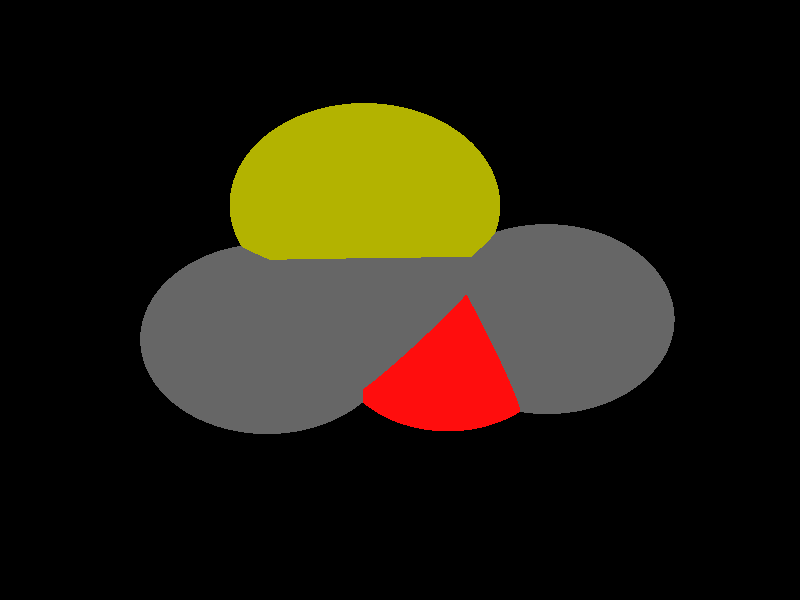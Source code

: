 global_settings {
	ambient_light rgb <0.200000002980232, 0.200000002980232, 0.200000002980232>
	max_trace_level 15
}

background { color rgb <0,0,0> }

camera {
	perspective
	location <0.254262525323521, 0.609263923319592, 14.7973267278854>
	angle 40
	up <0.139490431514245, 0.989267474533997, -0.0435003832752918>
	right <0.990192363506199, -0.13900348368363, 0.0140397570428868> * 1
	direction <0.00784237017604882, -0.0450321590970541, -0.998954754669639> }

light_source {
	<20.8144875185002, 14.7813225554226, 23.1221691595367>
	color rgb <1, 1, 1>
	fade_distance 47.2008015460557
	fade_power 0
	spotlight
	area_light <20, 0, 0>, <0, 0, 20>, 20, 20
	circular
	orient
	point_at <-20.8144875185002, -14.7813225554226, -23.1221691595367>
}

light_source {
	<-16.2981870137361, 18.4360178081385, -12.7715799236042>
	color rgb <0.300000011920929, 0.300000011920929, 0.300000011920929> shadowless
	fade_distance 47.2008015460557
	fade_power 0
	parallel
	point_at <16.2981870137361, -18.4360178081385, 12.7715799236042>
}

#default {
	finish {ambient 0.5 diffuse 1 specular 0.2 roughness .01 metallic 1}
}

union {
cylinder {
	<-0.0546613909434224, 0.0178422180030925, -0.000560773186373739>, 	<-0.759804522518483, -0.238261975052174, -0.000396282993807555>, 0.075
	pigment { rgbt <0.400000005960464, 0.400000005960464, 0.400000005960464, 0> }
}
cylinder {
	<-0.759804522518483, -0.238261975052174, -0.000396282993807555>, 	<-1.46494765409354, -0.494366168107441, -0.00023179280124137>, 0.075
	pigment { rgbt <0.400000005960464, 0.400000005960464, 0.400000005960464, 0> }
}
cylinder {
	<0.0570254831885905, 0.00434066447521831, -0.000574878286738544>, 	<0.147048031802861, 0.749020864789514, -0.000754215292377724>, 0.075
	pigment { rgbt <0.400000005960464, 0.400000005960464, 0.400000005960464, 0> }
}
cylinder {
	<-0.166348265075435, 0.0313437715309667, -0.000546668086008948>, 	<-0.0763257164611646, 0.776023971845263, -0.000726005091648128>, 0.075
	pigment { rgbt <0.400000005960464, 0.400000005960464, 0.400000005960464, 0> }
}
cylinder {
	<0.147048031802861, 0.749020864789514, -0.000754215292377724>, 	<0.255864737878198, 1.64916919123756, -0.00097099278347817>, 0.075
	pigment { rgbt <0.699999988079071, 0.699999988079071, 0, 0> }
}
cylinder {
	<-0.0763257164611646, 0.776023971845263, -0.000726005091648128>, 	<0.0324909896141718, 1.67617229829331, -0.000942782582748574>, 0.075
	pigment { rgbt <0.699999988079071, 0.699999988079071, 0, 0> }
}
cylinder {
	<-0.0546613909434224, 0.0178422180030925, -0.000560773186373739>, 	<0.434314735186178, -0.494981962620132, -0.000522257706814721>, 0.075
	pigment { rgbt <0.400000005960464, 0.400000005960464, 0.400000005960464, 0> }
}
cylinder {
	<0.434314735186178, -0.494981962620132, -0.000522257706814721>, 	<0.886026624387032, -0.968724476985342, -0.000486677442042305>, 0.075
	pigment { rgbt <1, 0.0500000007450581, 0.0500000007450581, 0> }
}
cylinder {
	<0.886026624387032, -0.968724476985342, -0.000486677442042305>, 	<1.54833530166028, -0.824324947111046, -0.000619964243782886>, 0.075
	pigment { rgbt <1, 0.0500000007450581, 0.0500000007450581, 0> }
}
cylinder {
	<1.54833530166028, -0.824324947111046, -0.000619964243782886>, 	<2.26340455690375, -0.66842231767574, -0.00076386888722922>, 0.075
	pigment { rgbt <0.400000005960464, 0.400000005960464, 0.400000005960464, 0> }
}
sphere {
	<-0.0546613909434224, 0.0178422180030925, -0.000560773186373739>, 0.4104
	pigment { rgbt <0.400000005960464, 0.400000005960464, 0.400000005960464,0> }
}
sphere {
	<-1.46494765409354, -0.494366168107441, -0.00023179280124137>, 0.4104
	pigment { rgbt <0.400000005960464, 0.400000005960464, 0.400000005960464,0> }
}
sphere {
	<0.144177863746185, 1.66267074476543, -0.000956887683113365>, 0.567
	pigment { rgbt <0.699999988079071, 0.699999988079071, 0,0> }
}
sphere {
	<0.886026624387032, -0.968724476985342, -0.000486677442042305>, 0.3564
	pigment { rgbt <1, 0.0500000007450581, 0.0500000007450581,0> }
}
sphere {
	<2.26340455690375, -0.66842231767574, -0.00076386888722922>, 0.4104
	pigment { rgbt <0.400000005960464, 0.400000005960464, 0.400000005960464,0> }
}
}
merge {
}
union {
}
merge {
sphere {
	<-0.0546613909434224, 0.0178422180030925, -0.000560773186373739>, 1.69983
	pigment { rgbt <0, 0, 0,0> }
}
sphere {
	<-1.46494765409354, -0.494366168107441, -0.00023179280124137>, 1.69983
	pigment { rgbt <0, 0, 0,0> }
}
sphere {
	<0.144177863746185, 1.66267074476543, -0.000956887683113365>, 1.79982
	pigment { rgbt <0, 0, 0,0> }
}
sphere {
	<0.886026624387032, -0.968724476985342, -0.000486677442042305>, 1.519848
	pigment { rgbt <0, 0, 0,0> }
}
sphere {
	<2.26340455690375, -0.66842231767574, -0.00076386888722922>, 1.69983
	pigment { rgbt <0, 0, 0,0> }
}
sphere {
	<-0.0546613909434224, 0.0178422180030925, -0.000560773186373739>, 1.7
	pigment { rgbt <0.400000005960464, 0.400000005960464, 0.400000005960464,0.350000023841858> }
}
sphere {
	<-1.46494765409354, -0.494366168107441, -0.00023179280124137>, 1.7
	pigment { rgbt <0.400000005960464, 0.400000005960464, 0.400000005960464,0.350000023841858> }
}
sphere {
	<0.144177863746185, 1.66267074476543, -0.000956887683113365>, 1.8
	pigment { rgbt <0.699999988079071, 0.699999988079071, 0,0.350000023841858> }
}
sphere {
	<0.886026624387032, -0.968724476985342, -0.000486677442042305>, 1.52
	pigment { rgbt <1, 0.0500000007450581, 0.0500000007450581,0.350000023841858> }
}
sphere {
	<2.26340455690375, -0.66842231767574, -0.00076386888722922>, 1.7
	pigment { rgbt <0.400000005960464, 0.400000005960464, 0.400000005960464,0.350000023841858> }
}
}
